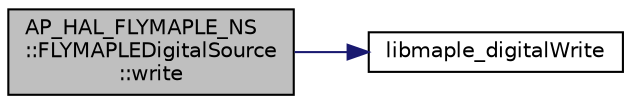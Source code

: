 digraph "AP_HAL_FLYMAPLE_NS::FLYMAPLEDigitalSource::write"
{
 // INTERACTIVE_SVG=YES
  edge [fontname="Helvetica",fontsize="10",labelfontname="Helvetica",labelfontsize="10"];
  node [fontname="Helvetica",fontsize="10",shape=record];
  rankdir="LR";
  Node1 [label="AP_HAL_FLYMAPLE_NS\l::FLYMAPLEDigitalSource\l::write",height=0.2,width=0.4,color="black", fillcolor="grey75", style="filled" fontcolor="black"];
  Node1 -> Node2 [color="midnightblue",fontsize="10",style="solid",fontname="Helvetica"];
  Node2 [label="libmaple_digitalWrite",height=0.2,width=0.4,color="black", fillcolor="white", style="filled",URL="$AP__HAL__FLYMAPLE_2GPIO_8cpp.html#ac4b46c3a0ee91de0fbb7065a14e2ac62"];
}

